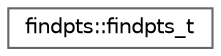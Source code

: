 digraph "Graphical Class Hierarchy"
{
 // LATEX_PDF_SIZE
  bgcolor="transparent";
  edge [fontname=Helvetica,fontsize=10,labelfontname=Helvetica,labelfontsize=10];
  node [fontname=Helvetica,fontsize=10,shape=box,height=0.2,width=0.4];
  rankdir="LR";
  Node0 [id="Node000000",label="findpts::findpts_t",height=0.2,width=0.4,color="grey40", fillcolor="white", style="filled",URL="$classfindpts_1_1findpts__t.html",tooltip=" "];
}
